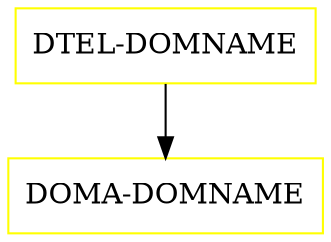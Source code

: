 digraph G {
  "DTEL-DOMNAME" [shape=box,color=yellow];
  "DOMA-DOMNAME" [shape=box,color=yellow,URL="./DOMA_DOMNAME.html"];
  "DTEL-DOMNAME" -> "DOMA-DOMNAME";
}
